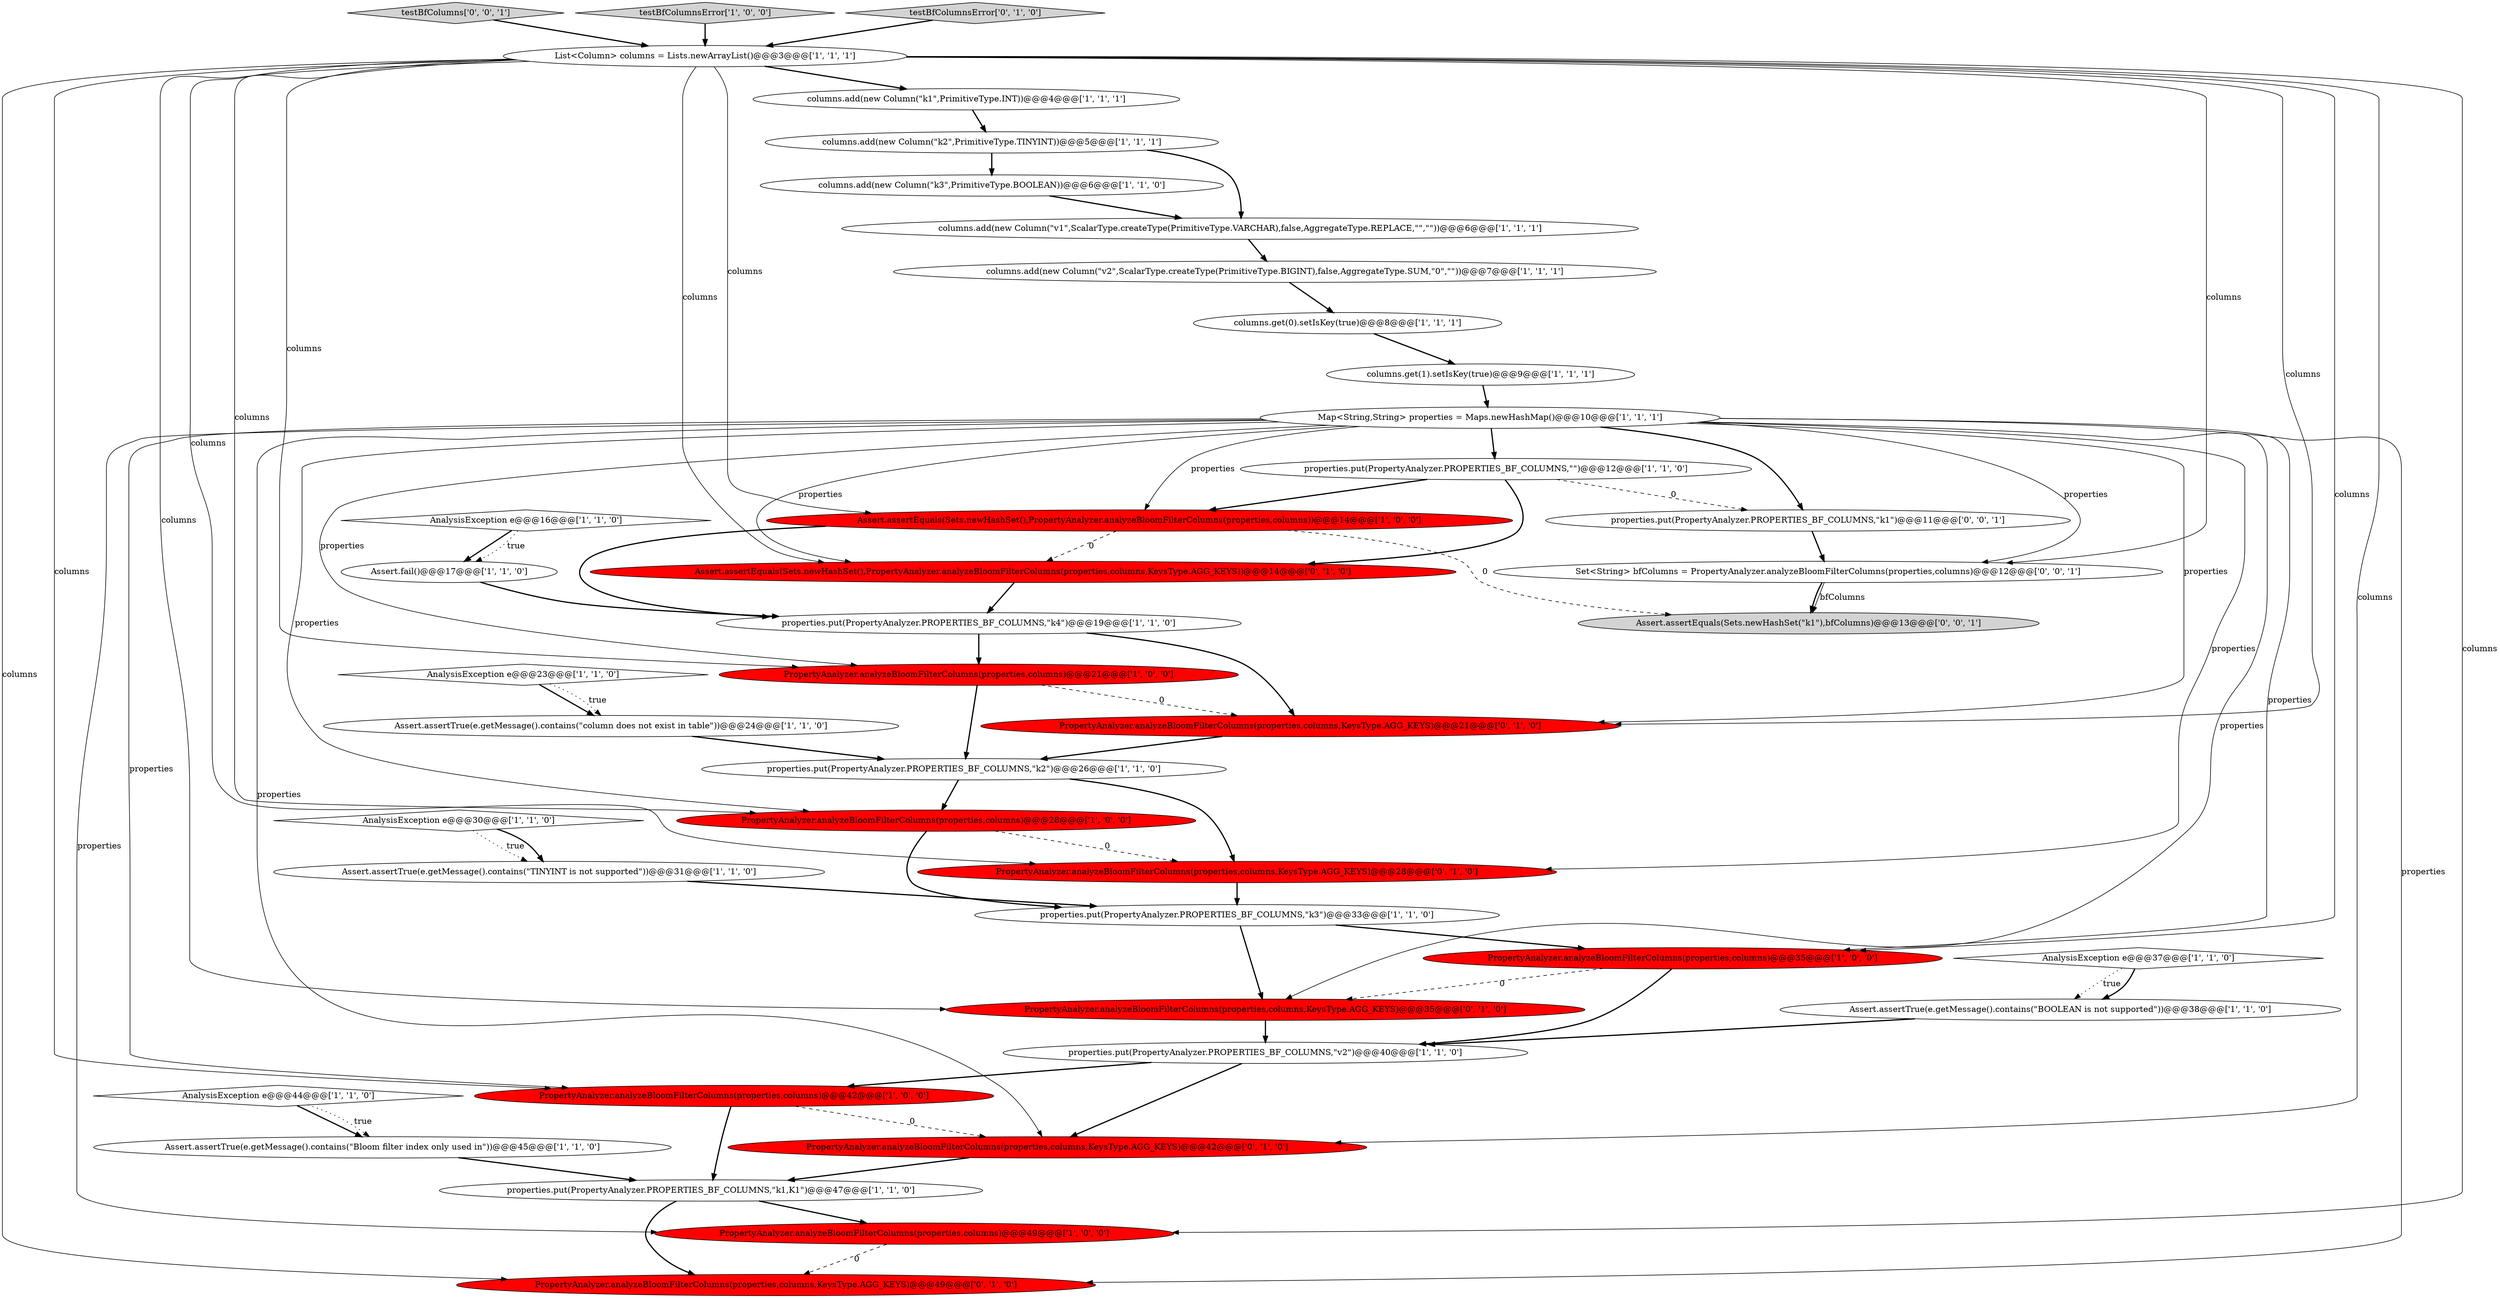 digraph {
38 [style = filled, label = "PropertyAnalyzer.analyzeBloomFilterColumns(properties,columns,KeysType.AGG_KEYS)@@@35@@@['0', '1', '0']", fillcolor = red, shape = ellipse image = "AAA1AAABBB2BBB"];
39 [style = filled, label = "testBfColumns['0', '0', '1']", fillcolor = lightgray, shape = diamond image = "AAA0AAABBB3BBB"];
27 [style = filled, label = "Assert.assertTrue(e.getMessage().contains(\"column does not exist in table\"))@@@24@@@['1', '1', '0']", fillcolor = white, shape = ellipse image = "AAA0AAABBB1BBB"];
41 [style = filled, label = "Assert.assertEquals(Sets.newHashSet(\"k1\"),bfColumns)@@@13@@@['0', '0', '1']", fillcolor = lightgray, shape = ellipse image = "AAA0AAABBB3BBB"];
16 [style = filled, label = "PropertyAnalyzer.analyzeBloomFilterColumns(properties,columns)@@@42@@@['1', '0', '0']", fillcolor = red, shape = ellipse image = "AAA1AAABBB1BBB"];
1 [style = filled, label = "PropertyAnalyzer.analyzeBloomFilterColumns(properties,columns)@@@21@@@['1', '0', '0']", fillcolor = red, shape = ellipse image = "AAA1AAABBB1BBB"];
36 [style = filled, label = "PropertyAnalyzer.analyzeBloomFilterColumns(properties,columns,KeysType.AGG_KEYS)@@@21@@@['0', '1', '0']", fillcolor = red, shape = ellipse image = "AAA1AAABBB2BBB"];
17 [style = filled, label = "columns.add(new Column(\"k3\",PrimitiveType.BOOLEAN))@@@6@@@['1', '1', '0']", fillcolor = white, shape = ellipse image = "AAA0AAABBB1BBB"];
24 [style = filled, label = "properties.put(PropertyAnalyzer.PROPERTIES_BF_COLUMNS,\"k1,K1\")@@@47@@@['1', '1', '0']", fillcolor = white, shape = ellipse image = "AAA0AAABBB1BBB"];
14 [style = filled, label = "Assert.fail()@@@17@@@['1', '1', '0']", fillcolor = white, shape = ellipse image = "AAA0AAABBB1BBB"];
10 [style = filled, label = "PropertyAnalyzer.analyzeBloomFilterColumns(properties,columns)@@@28@@@['1', '0', '0']", fillcolor = red, shape = ellipse image = "AAA1AAABBB1BBB"];
32 [style = filled, label = "PropertyAnalyzer.analyzeBloomFilterColumns(properties,columns,KeysType.AGG_KEYS)@@@42@@@['0', '1', '0']", fillcolor = red, shape = ellipse image = "AAA1AAABBB2BBB"];
22 [style = filled, label = "PropertyAnalyzer.analyzeBloomFilterColumns(properties,columns)@@@35@@@['1', '0', '0']", fillcolor = red, shape = ellipse image = "AAA1AAABBB1BBB"];
13 [style = filled, label = "AnalysisException e@@@16@@@['1', '1', '0']", fillcolor = white, shape = diamond image = "AAA0AAABBB1BBB"];
26 [style = filled, label = "testBfColumnsError['1', '0', '0']", fillcolor = lightgray, shape = diamond image = "AAA0AAABBB1BBB"];
40 [style = filled, label = "properties.put(PropertyAnalyzer.PROPERTIES_BF_COLUMNS,\"k1\")@@@11@@@['0', '0', '1']", fillcolor = white, shape = ellipse image = "AAA0AAABBB3BBB"];
35 [style = filled, label = "testBfColumnsError['0', '1', '0']", fillcolor = lightgray, shape = diamond image = "AAA0AAABBB2BBB"];
28 [style = filled, label = "Assert.assertTrue(e.getMessage().contains(\"Bloom filter index only used in\"))@@@45@@@['1', '1', '0']", fillcolor = white, shape = ellipse image = "AAA0AAABBB1BBB"];
29 [style = filled, label = "columns.get(1).setIsKey(true)@@@9@@@['1', '1', '1']", fillcolor = white, shape = ellipse image = "AAA0AAABBB1BBB"];
33 [style = filled, label = "PropertyAnalyzer.analyzeBloomFilterColumns(properties,columns,KeysType.AGG_KEYS)@@@28@@@['0', '1', '0']", fillcolor = red, shape = ellipse image = "AAA1AAABBB2BBB"];
30 [style = filled, label = "Assert.assertEquals(Sets.newHashSet(),PropertyAnalyzer.analyzeBloomFilterColumns(properties,columns))@@@14@@@['1', '0', '0']", fillcolor = red, shape = ellipse image = "AAA1AAABBB1BBB"];
11 [style = filled, label = "columns.get(0).setIsKey(true)@@@8@@@['1', '1', '1']", fillcolor = white, shape = ellipse image = "AAA0AAABBB1BBB"];
12 [style = filled, label = "AnalysisException e@@@30@@@['1', '1', '0']", fillcolor = white, shape = diamond image = "AAA0AAABBB1BBB"];
15 [style = filled, label = "columns.add(new Column(\"v2\",ScalarType.createType(PrimitiveType.BIGINT),false,AggregateType.SUM,\"0\",\"\"))@@@7@@@['1', '1', '1']", fillcolor = white, shape = ellipse image = "AAA0AAABBB1BBB"];
5 [style = filled, label = "columns.add(new Column(\"v1\",ScalarType.createType(PrimitiveType.VARCHAR),false,AggregateType.REPLACE,\"\",\"\"))@@@6@@@['1', '1', '1']", fillcolor = white, shape = ellipse image = "AAA0AAABBB1BBB"];
23 [style = filled, label = "Assert.assertTrue(e.getMessage().contains(\"TINYINT is not supported\"))@@@31@@@['1', '1', '0']", fillcolor = white, shape = ellipse image = "AAA0AAABBB1BBB"];
19 [style = filled, label = "columns.add(new Column(\"k2\",PrimitiveType.TINYINT))@@@5@@@['1', '1', '1']", fillcolor = white, shape = ellipse image = "AAA0AAABBB1BBB"];
21 [style = filled, label = "properties.put(PropertyAnalyzer.PROPERTIES_BF_COLUMNS,\"k4\")@@@19@@@['1', '1', '0']", fillcolor = white, shape = ellipse image = "AAA0AAABBB1BBB"];
7 [style = filled, label = "properties.put(PropertyAnalyzer.PROPERTIES_BF_COLUMNS,\"k2\")@@@26@@@['1', '1', '0']", fillcolor = white, shape = ellipse image = "AAA0AAABBB1BBB"];
9 [style = filled, label = "AnalysisException e@@@23@@@['1', '1', '0']", fillcolor = white, shape = diamond image = "AAA0AAABBB1BBB"];
8 [style = filled, label = "AnalysisException e@@@37@@@['1', '1', '0']", fillcolor = white, shape = diamond image = "AAA0AAABBB1BBB"];
6 [style = filled, label = "properties.put(PropertyAnalyzer.PROPERTIES_BF_COLUMNS,\"\")@@@12@@@['1', '1', '0']", fillcolor = white, shape = ellipse image = "AAA0AAABBB1BBB"];
34 [style = filled, label = "PropertyAnalyzer.analyzeBloomFilterColumns(properties,columns,KeysType.AGG_KEYS)@@@49@@@['0', '1', '0']", fillcolor = red, shape = ellipse image = "AAA1AAABBB2BBB"];
37 [style = filled, label = "Assert.assertEquals(Sets.newHashSet(),PropertyAnalyzer.analyzeBloomFilterColumns(properties,columns,KeysType.AGG_KEYS))@@@14@@@['0', '1', '0']", fillcolor = red, shape = ellipse image = "AAA1AAABBB2BBB"];
3 [style = filled, label = "properties.put(PropertyAnalyzer.PROPERTIES_BF_COLUMNS,\"k3\")@@@33@@@['1', '1', '0']", fillcolor = white, shape = ellipse image = "AAA0AAABBB1BBB"];
4 [style = filled, label = "Map<String,String> properties = Maps.newHashMap()@@@10@@@['1', '1', '1']", fillcolor = white, shape = ellipse image = "AAA0AAABBB1BBB"];
18 [style = filled, label = "AnalysisException e@@@44@@@['1', '1', '0']", fillcolor = white, shape = diamond image = "AAA0AAABBB1BBB"];
25 [style = filled, label = "properties.put(PropertyAnalyzer.PROPERTIES_BF_COLUMNS,\"v2\")@@@40@@@['1', '1', '0']", fillcolor = white, shape = ellipse image = "AAA0AAABBB1BBB"];
31 [style = filled, label = "List<Column> columns = Lists.newArrayList()@@@3@@@['1', '1', '1']", fillcolor = white, shape = ellipse image = "AAA0AAABBB1BBB"];
42 [style = filled, label = "Set<String> bfColumns = PropertyAnalyzer.analyzeBloomFilterColumns(properties,columns)@@@12@@@['0', '0', '1']", fillcolor = white, shape = ellipse image = "AAA0AAABBB3BBB"];
2 [style = filled, label = "Assert.assertTrue(e.getMessage().contains(\"BOOLEAN is not supported\"))@@@38@@@['1', '1', '0']", fillcolor = white, shape = ellipse image = "AAA0AAABBB1BBB"];
0 [style = filled, label = "PropertyAnalyzer.analyzeBloomFilterColumns(properties,columns)@@@49@@@['1', '0', '0']", fillcolor = red, shape = ellipse image = "AAA1AAABBB1BBB"];
20 [style = filled, label = "columns.add(new Column(\"k1\",PrimitiveType.INT))@@@4@@@['1', '1', '1']", fillcolor = white, shape = ellipse image = "AAA0AAABBB1BBB"];
42->41 [style = bold, label=""];
16->32 [style = dashed, label="0"];
11->29 [style = bold, label=""];
5->15 [style = bold, label=""];
24->34 [style = bold, label=""];
31->34 [style = solid, label="columns"];
3->38 [style = bold, label=""];
31->1 [style = solid, label="columns"];
4->34 [style = solid, label="properties"];
4->33 [style = solid, label="properties"];
19->5 [style = bold, label=""];
4->0 [style = solid, label="properties"];
21->36 [style = bold, label=""];
15->11 [style = bold, label=""];
4->16 [style = solid, label="properties"];
39->31 [style = bold, label=""];
27->7 [style = bold, label=""];
21->1 [style = bold, label=""];
22->38 [style = dashed, label="0"];
42->41 [style = solid, label="bfColumns"];
0->34 [style = dashed, label="0"];
31->20 [style = bold, label=""];
2->25 [style = bold, label=""];
13->14 [style = bold, label=""];
35->31 [style = bold, label=""];
22->25 [style = bold, label=""];
17->5 [style = bold, label=""];
33->3 [style = bold, label=""];
30->41 [style = dashed, label="0"];
12->23 [style = dotted, label="true"];
24->0 [style = bold, label=""];
37->21 [style = bold, label=""];
23->3 [style = bold, label=""];
18->28 [style = bold, label=""];
7->33 [style = bold, label=""];
31->36 [style = solid, label="columns"];
31->38 [style = solid, label="columns"];
28->24 [style = bold, label=""];
38->25 [style = bold, label=""];
20->19 [style = bold, label=""];
14->21 [style = bold, label=""];
31->32 [style = solid, label="columns"];
31->10 [style = solid, label="columns"];
8->2 [style = dotted, label="true"];
16->24 [style = bold, label=""];
31->33 [style = solid, label="columns"];
4->42 [style = solid, label="properties"];
19->17 [style = bold, label=""];
6->40 [style = dashed, label="0"];
25->16 [style = bold, label=""];
1->7 [style = bold, label=""];
9->27 [style = bold, label=""];
6->37 [style = bold, label=""];
30->21 [style = bold, label=""];
26->31 [style = bold, label=""];
31->37 [style = solid, label="columns"];
8->2 [style = bold, label=""];
31->0 [style = solid, label="columns"];
4->22 [style = solid, label="properties"];
13->14 [style = dotted, label="true"];
4->38 [style = solid, label="properties"];
31->22 [style = solid, label="columns"];
4->30 [style = solid, label="properties"];
4->40 [style = bold, label=""];
30->37 [style = dashed, label="0"];
29->4 [style = bold, label=""];
31->16 [style = solid, label="columns"];
4->32 [style = solid, label="properties"];
4->6 [style = bold, label=""];
7->10 [style = bold, label=""];
25->32 [style = bold, label=""];
10->3 [style = bold, label=""];
10->33 [style = dashed, label="0"];
3->22 [style = bold, label=""];
4->36 [style = solid, label="properties"];
31->30 [style = solid, label="columns"];
9->27 [style = dotted, label="true"];
4->37 [style = solid, label="properties"];
1->36 [style = dashed, label="0"];
36->7 [style = bold, label=""];
18->28 [style = dotted, label="true"];
4->1 [style = solid, label="properties"];
4->10 [style = solid, label="properties"];
12->23 [style = bold, label=""];
32->24 [style = bold, label=""];
40->42 [style = bold, label=""];
31->42 [style = solid, label="columns"];
6->30 [style = bold, label=""];
}
